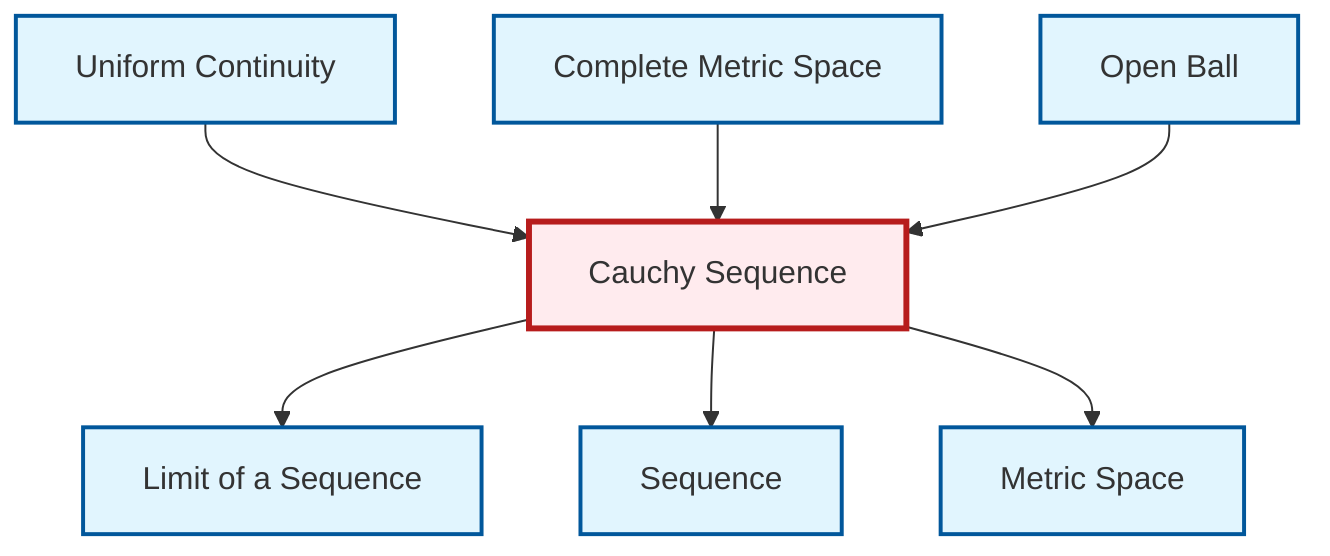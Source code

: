 graph TD
    classDef definition fill:#e1f5fe,stroke:#01579b,stroke-width:2px
    classDef theorem fill:#f3e5f5,stroke:#4a148c,stroke-width:2px
    classDef axiom fill:#fff3e0,stroke:#e65100,stroke-width:2px
    classDef example fill:#e8f5e9,stroke:#1b5e20,stroke-width:2px
    classDef current fill:#ffebee,stroke:#b71c1c,stroke-width:3px
    def-uniform-continuity["Uniform Continuity"]:::definition
    def-open-ball["Open Ball"]:::definition
    def-cauchy-sequence["Cauchy Sequence"]:::definition
    def-metric-space["Metric Space"]:::definition
    def-complete-metric-space["Complete Metric Space"]:::definition
    def-sequence["Sequence"]:::definition
    def-limit["Limit of a Sequence"]:::definition
    def-cauchy-sequence --> def-limit
    def-uniform-continuity --> def-cauchy-sequence
    def-cauchy-sequence --> def-sequence
    def-complete-metric-space --> def-cauchy-sequence
    def-open-ball --> def-cauchy-sequence
    def-cauchy-sequence --> def-metric-space
    class def-cauchy-sequence current
